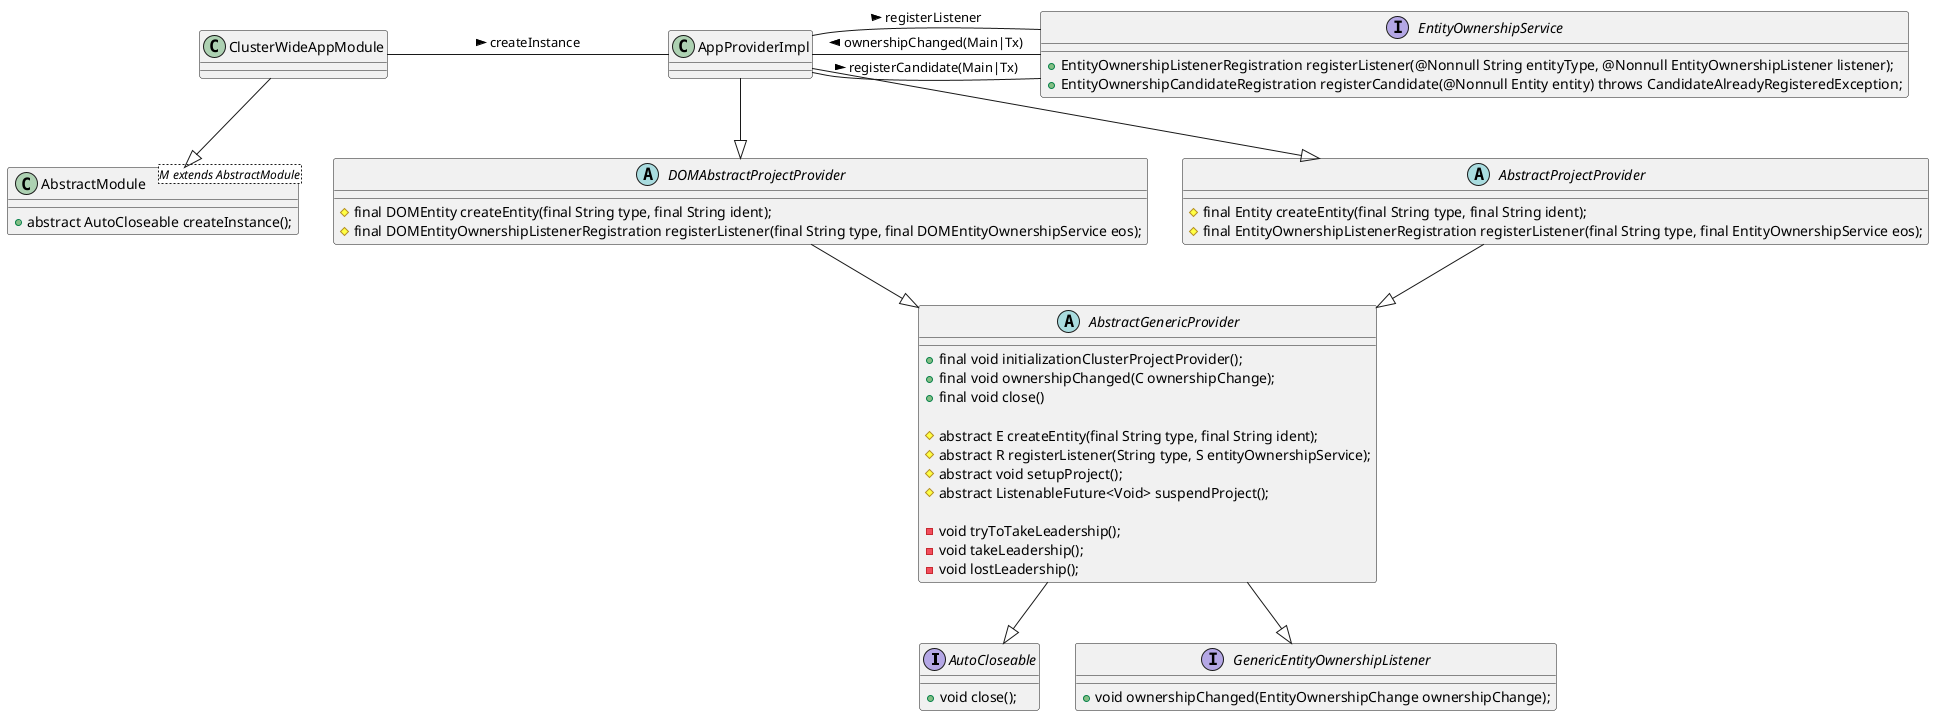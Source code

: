 ["plantuml", "04_classDiagramProviderParent", "svg"]

------------
@startuml

  interface "AutoCloseable" as auto {
    +void close();
  }
  interface "GenericEntityOwnershipListener" as eosList {
    +void ownershipChanged(EntityOwnershipChange ownershipChange);
  }
  class "AbstractModule<M extends AbstractModule>" as abModule {
    +abstract AutoCloseable createInstance();
  }
  class "ClusterWideAppModule" as appModule

  interface "EntityOwnershipService" as eos {
    +EntityOwnershipListenerRegistration registerListener(@Nonnull String entityType, @Nonnull EntityOwnershipListener listener);
    +EntityOwnershipCandidateRegistration registerCandidate(@Nonnull Entity entity) throws CandidateAlreadyRegisteredException;
  }

  abstract "DOMAbstractProjectProvider" as domAbProvider {
    #final DOMEntity createEntity(final String type, final String ident);
    #final DOMEntityOwnershipListenerRegistration registerListener(final String type, final DOMEntityOwnershipService eos);
  }

  abstract "AbstractProjectProvider" as absProjectProvider {
    #final Entity createEntity(final String type, final String ident);
    #final EntityOwnershipListenerRegistration registerListener(final String type, final EntityOwnershipService eos);
  }

  abstract "AbstractGenericProvider" as abProvider {
    +final void initializationClusterProjectProvider();
    +final void ownershipChanged(C ownershipChange);
    +final void close()

    #abstract E createEntity(final String type, final String ident);
    #abstract R registerListener(String type, S entityOwnershipService);
    #abstract void setupProject();
    #abstract ListenableFuture<Void> suspendProject();

    -void tryToTakeLeadership();
    -void takeLeadership();
    -void lostLeadership();
  }

  class "AppProviderImpl" as appProvider


  appModule --|> abModule

  appModule - appProvider : createInstance >
  appProvider - eos : registerListener >
  appProvider - eos : registerCandidate(Main|Tx) >

  eos - appProvider : ownershipChanged(Main|Tx) >

  abProvider --|> auto
  abProvider --|> eosList
  appProvider --|> domAbProvider
  appProvider --|> absProjectProvider
  absProjectProvider --|> abProvider
  domAbProvider --|> abProvider


@enduml
------------

